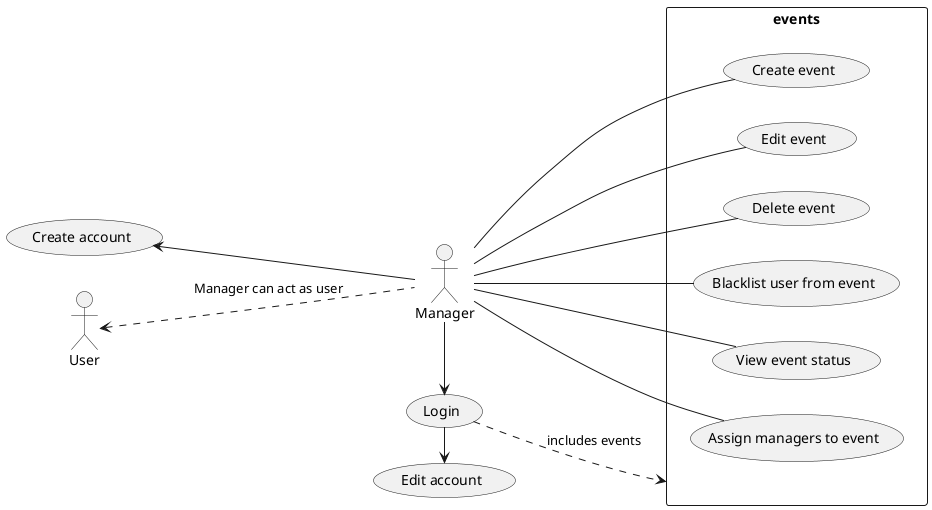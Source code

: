 @startuml

left to right direction
skinparam packageStyle rectangle
actor User as Basics
actor Manager as User

Basics <.- User : Manager can act as user

User -> (Login)
(Login) .> events : includes events
User -up-> (Create account)

(Login) -> (Edit account)

rectangle events {
  User -- (Create event)
  User -- (Edit event)
  User -- (Delete event)
  User -- (Blacklist user from event)
  User -- (View event status)
  User -- (Assign managers to event)
}
@enduml